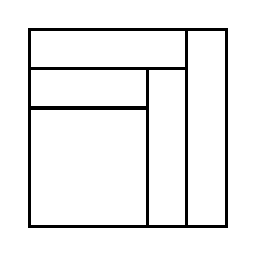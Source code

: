 \begin{tikzpicture}[very thick, scale=.5]
    \draw (0,4) rectangle (4,5);
    \draw (0,3) rectangle (3,4);
    \draw (0,0) rectangle (3,3);
    \draw (3,0) rectangle (4,4);
    \draw (4,0) rectangle (5,5);
\end{tikzpicture}
